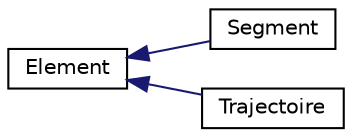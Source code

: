 digraph "Graphe hiérarchique des classes"
{
  edge [fontname="Helvetica",fontsize="10",labelfontname="Helvetica",labelfontsize="10"];
  node [fontname="Helvetica",fontsize="10",shape=record];
  rankdir="LR";
  Node0 [label="Element",height=0.2,width=0.4,color="black", fillcolor="white", style="filled",URL="$class_element.html"];
  Node0 -> Node1 [dir="back",color="midnightblue",fontsize="10",style="solid",fontname="Helvetica"];
  Node1 [label="Segment",height=0.2,width=0.4,color="black", fillcolor="white", style="filled",URL="$class_segment.html"];
  Node0 -> Node2 [dir="back",color="midnightblue",fontsize="10",style="solid",fontname="Helvetica"];
  Node2 [label="Trajectoire",height=0.2,width=0.4,color="black", fillcolor="white", style="filled",URL="$class_trajectoire.html"];
}
